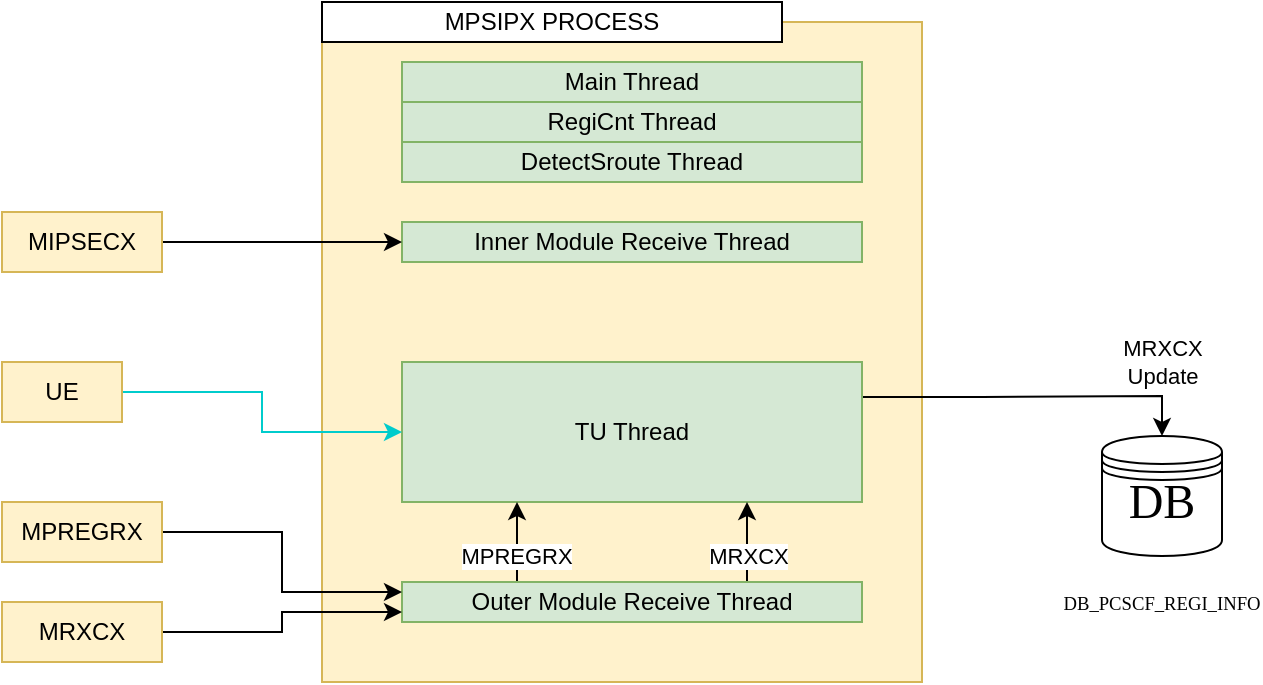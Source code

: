 <mxfile version="24.6.2" type="github">
  <diagram name="페이지-1" id="EQ6efKA7WiJejvNS8g7J">
    <mxGraphModel dx="1434" dy="776" grid="1" gridSize="10" guides="1" tooltips="1" connect="1" arrows="1" fold="1" page="1" pageScale="1" pageWidth="827" pageHeight="1169" math="0" shadow="0">
      <root>
        <mxCell id="0" />
        <mxCell id="1" parent="0" />
        <mxCell id="nvce8nYGoO_pX4KJUv21-1" value="" style="rounded=0;whiteSpace=wrap;html=1;fillColor=#fff2cc;strokeColor=#d6b656;" vertex="1" parent="1">
          <mxGeometry x="200" y="140" width="300" height="330" as="geometry" />
        </mxCell>
        <mxCell id="nvce8nYGoO_pX4KJUv21-2" value="MPSIPX PROCESS" style="rounded=0;whiteSpace=wrap;html=1;" vertex="1" parent="1">
          <mxGeometry x="200" y="130" width="230" height="20" as="geometry" />
        </mxCell>
        <mxCell id="nvce8nYGoO_pX4KJUv21-3" value="Main Thread" style="rounded=0;whiteSpace=wrap;html=1;fillColor=#d5e8d4;strokeColor=#82b366;" vertex="1" parent="1">
          <mxGeometry x="240" y="160" width="230" height="20" as="geometry" />
        </mxCell>
        <mxCell id="nvce8nYGoO_pX4KJUv21-4" value="RegiCnt Thread" style="rounded=0;whiteSpace=wrap;html=1;fillColor=#d5e8d4;strokeColor=#82b366;" vertex="1" parent="1">
          <mxGeometry x="240" y="180" width="230" height="20" as="geometry" />
        </mxCell>
        <mxCell id="nvce8nYGoO_pX4KJUv21-5" value="DetectSroute Thread" style="rounded=0;whiteSpace=wrap;html=1;fillColor=#d5e8d4;strokeColor=#82b366;" vertex="1" parent="1">
          <mxGeometry x="240" y="200" width="230" height="20" as="geometry" />
        </mxCell>
        <mxCell id="nvce8nYGoO_pX4KJUv21-21" value="MRXCX&lt;div&gt;Update&lt;/div&gt;" style="edgeStyle=orthogonalEdgeStyle;rounded=0;orthogonalLoop=1;jettySize=auto;html=1;exitX=1;exitY=0.25;exitDx=0;exitDy=0;entryX=0.5;entryY=0;entryDx=0;entryDy=0;" edge="1" parent="1" source="nvce8nYGoO_pX4KJUv21-6" target="nvce8nYGoO_pX4KJUv21-20">
          <mxGeometry x="0.765" y="-17" relative="1" as="geometry">
            <mxPoint x="17" y="-17" as="offset" />
          </mxGeometry>
        </mxCell>
        <mxCell id="nvce8nYGoO_pX4KJUv21-6" value="TU Thread" style="rounded=0;whiteSpace=wrap;html=1;fillColor=#d5e8d4;strokeColor=#82b366;" vertex="1" parent="1">
          <mxGeometry x="240" y="310" width="230" height="70" as="geometry" />
        </mxCell>
        <mxCell id="nvce8nYGoO_pX4KJUv21-7" value="Inner Module Receive Thread" style="rounded=0;whiteSpace=wrap;html=1;fillColor=#d5e8d4;strokeColor=#82b366;" vertex="1" parent="1">
          <mxGeometry x="240" y="240" width="230" height="20" as="geometry" />
        </mxCell>
        <mxCell id="nvce8nYGoO_pX4KJUv21-18" value="MPREGRX" style="edgeStyle=orthogonalEdgeStyle;rounded=0;orthogonalLoop=1;jettySize=auto;html=1;exitX=0.25;exitY=0;exitDx=0;exitDy=0;entryX=0.25;entryY=1;entryDx=0;entryDy=0;" edge="1" parent="1" source="nvce8nYGoO_pX4KJUv21-8" target="nvce8nYGoO_pX4KJUv21-6">
          <mxGeometry x="-0.333" relative="1" as="geometry">
            <mxPoint as="offset" />
          </mxGeometry>
        </mxCell>
        <mxCell id="nvce8nYGoO_pX4KJUv21-19" value="MRXCX" style="edgeStyle=orthogonalEdgeStyle;rounded=0;orthogonalLoop=1;jettySize=auto;html=1;exitX=0.75;exitY=0;exitDx=0;exitDy=0;entryX=0.75;entryY=1;entryDx=0;entryDy=0;" edge="1" parent="1" source="nvce8nYGoO_pX4KJUv21-8" target="nvce8nYGoO_pX4KJUv21-6">
          <mxGeometry x="-0.333" relative="1" as="geometry">
            <mxPoint as="offset" />
          </mxGeometry>
        </mxCell>
        <mxCell id="nvce8nYGoO_pX4KJUv21-8" value="Outer Module Receive Thread" style="rounded=0;whiteSpace=wrap;html=1;fillColor=#d5e8d4;strokeColor=#82b366;" vertex="1" parent="1">
          <mxGeometry x="240" y="420" width="230" height="20" as="geometry" />
        </mxCell>
        <mxCell id="nvce8nYGoO_pX4KJUv21-11" style="edgeStyle=orthogonalEdgeStyle;rounded=0;orthogonalLoop=1;jettySize=auto;html=1;exitX=1;exitY=0.5;exitDx=0;exitDy=0;entryX=0;entryY=0.5;entryDx=0;entryDy=0;strokeColor=#00CCCC;" edge="1" parent="1" source="nvce8nYGoO_pX4KJUv21-10" target="nvce8nYGoO_pX4KJUv21-6">
          <mxGeometry relative="1" as="geometry" />
        </mxCell>
        <mxCell id="nvce8nYGoO_pX4KJUv21-10" value="UE" style="rounded=0;whiteSpace=wrap;html=1;fillColor=#fff2cc;strokeColor=#d6b656;" vertex="1" parent="1">
          <mxGeometry x="40" y="310" width="60" height="30" as="geometry" />
        </mxCell>
        <mxCell id="nvce8nYGoO_pX4KJUv21-15" style="edgeStyle=orthogonalEdgeStyle;rounded=0;orthogonalLoop=1;jettySize=auto;html=1;exitX=1;exitY=0.5;exitDx=0;exitDy=0;entryX=0;entryY=0.5;entryDx=0;entryDy=0;" edge="1" parent="1" source="nvce8nYGoO_pX4KJUv21-12" target="nvce8nYGoO_pX4KJUv21-7">
          <mxGeometry relative="1" as="geometry" />
        </mxCell>
        <mxCell id="nvce8nYGoO_pX4KJUv21-12" value="MIPSECX" style="rounded=0;whiteSpace=wrap;html=1;fillColor=#fff2cc;strokeColor=#d6b656;" vertex="1" parent="1">
          <mxGeometry x="40" y="235" width="80" height="30" as="geometry" />
        </mxCell>
        <mxCell id="nvce8nYGoO_pX4KJUv21-16" style="edgeStyle=orthogonalEdgeStyle;rounded=0;orthogonalLoop=1;jettySize=auto;html=1;exitX=1;exitY=0.5;exitDx=0;exitDy=0;entryX=0;entryY=0.25;entryDx=0;entryDy=0;" edge="1" parent="1" source="nvce8nYGoO_pX4KJUv21-13" target="nvce8nYGoO_pX4KJUv21-8">
          <mxGeometry relative="1" as="geometry">
            <mxPoint x="240" y="395" as="targetPoint" />
          </mxGeometry>
        </mxCell>
        <mxCell id="nvce8nYGoO_pX4KJUv21-13" value="MPREGRX" style="rounded=0;whiteSpace=wrap;html=1;fillColor=#fff2cc;strokeColor=#d6b656;" vertex="1" parent="1">
          <mxGeometry x="40" y="380" width="80" height="30" as="geometry" />
        </mxCell>
        <mxCell id="nvce8nYGoO_pX4KJUv21-17" style="edgeStyle=orthogonalEdgeStyle;rounded=0;orthogonalLoop=1;jettySize=auto;html=1;exitX=1;exitY=0.5;exitDx=0;exitDy=0;entryX=0;entryY=0.75;entryDx=0;entryDy=0;" edge="1" parent="1" source="nvce8nYGoO_pX4KJUv21-14" target="nvce8nYGoO_pX4KJUv21-8">
          <mxGeometry relative="1" as="geometry" />
        </mxCell>
        <mxCell id="nvce8nYGoO_pX4KJUv21-14" value="MRXCX" style="rounded=0;whiteSpace=wrap;html=1;fillColor=#fff2cc;strokeColor=#d6b656;" vertex="1" parent="1">
          <mxGeometry x="40" y="430" width="80" height="30" as="geometry" />
        </mxCell>
        <UserObject label="&lt;p style=&quot;margin-top: 0pt; margin-bottom: 0pt; margin-left: 0in; direction: ltr; unicode-bidi: embed; word-break: keep-all;&quot;&gt;&lt;/p&gt;&lt;br/&gt;&lt;br/&gt;&lt;p style=&quot;margin-top: 0pt; margin-bottom: 0pt; margin-left: 0in; direction: ltr; unicode-bidi: embed; word-break: keep-all;&quot;&gt;&lt;span style=&quot;font-size: 18pt; font-family: Rockwell;&quot;&gt;DB&lt;/span&gt;&lt;/p&gt;&lt;br/&gt;&lt;br/&gt;&lt;p style=&quot;margin-top: 0pt; margin-bottom: 0pt; margin-left: 0in; direction: ltr; unicode-bidi: embed; word-break: keep-all;&quot;&gt;&lt;span style=&quot;font-size: 7pt; font-family: Rockwell;&quot;&gt;DB_PCSCF_REGI_INFO&lt;/span&gt;&lt;/p&gt;" tooltip="&quot;update &quot;PCSCF_REGI_INFO_DB_NAME&quot; set &quot; \&#xa;PCSCF_REGI_INFO_DB_QOS_SESSION_ID&quot;=?&quot;PCSCF_REGI_INFO_DB_QOS_SESSION_ID \&#xa;&quot; where &quot; PCSCF_REGI_INFO_DB_KEY&quot;=?&quot;PCSCF_REGI_INFO_DB_KEY&#xa;" id="nvce8nYGoO_pX4KJUv21-20">
          <mxCell style="shape=datastore;whiteSpace=wrap;html=1;" vertex="1" parent="1">
            <mxGeometry x="590" y="347" width="60" height="60" as="geometry" />
          </mxCell>
        </UserObject>
      </root>
    </mxGraphModel>
  </diagram>
</mxfile>
